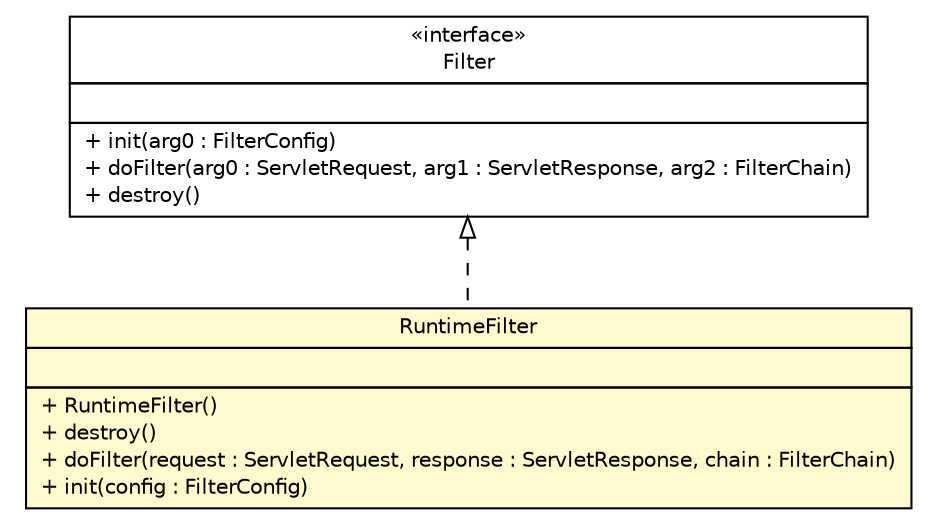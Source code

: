 #!/usr/local/bin/dot
#
# Class diagram 
# Generated by UMLGraph version 5.1 (http://www.umlgraph.org/)
#

digraph G {
	edge [fontname="Helvetica",fontsize=10,labelfontname="Helvetica",labelfontsize=10];
	node [fontname="Helvetica",fontsize=10,shape=plaintext];
	nodesep=0.25;
	ranksep=0.5;
	// com.rexsl.maven.utils.RuntimeFilter
	c516 [label=<<table title="com.rexsl.maven.utils.RuntimeFilter" border="0" cellborder="1" cellspacing="0" cellpadding="2" port="p" bgcolor="lemonChiffon" href="./RuntimeFilter.html">
		<tr><td><table border="0" cellspacing="0" cellpadding="1">
<tr><td align="center" balign="center"> RuntimeFilter </td></tr>
		</table></td></tr>
		<tr><td><table border="0" cellspacing="0" cellpadding="1">
<tr><td align="left" balign="left">  </td></tr>
		</table></td></tr>
		<tr><td><table border="0" cellspacing="0" cellpadding="1">
<tr><td align="left" balign="left"> + RuntimeFilter() </td></tr>
<tr><td align="left" balign="left"> + destroy() </td></tr>
<tr><td align="left" balign="left"> + doFilter(request : ServletRequest, response : ServletResponse, chain : FilterChain) </td></tr>
<tr><td align="left" balign="left"> + init(config : FilterConfig) </td></tr>
		</table></td></tr>
		</table>>, fontname="Helvetica", fontcolor="black", fontsize=10.0];
	//com.rexsl.maven.utils.RuntimeFilter implements javax.servlet.Filter
	c529:p -> c516:p [dir=back,arrowtail=empty,style=dashed];
	// javax.servlet.Filter
	c529 [label=<<table title="javax.servlet.Filter" border="0" cellborder="1" cellspacing="0" cellpadding="2" port="p" href="http://java.sun.com/j2se/1.4.2/docs/api/javax/servlet/Filter.html">
		<tr><td><table border="0" cellspacing="0" cellpadding="1">
<tr><td align="center" balign="center"> &#171;interface&#187; </td></tr>
<tr><td align="center" balign="center"> Filter </td></tr>
		</table></td></tr>
		<tr><td><table border="0" cellspacing="0" cellpadding="1">
<tr><td align="left" balign="left">  </td></tr>
		</table></td></tr>
		<tr><td><table border="0" cellspacing="0" cellpadding="1">
<tr><td align="left" balign="left"> + init(arg0 : FilterConfig) </td></tr>
<tr><td align="left" balign="left"> + doFilter(arg0 : ServletRequest, arg1 : ServletResponse, arg2 : FilterChain) </td></tr>
<tr><td align="left" balign="left"> + destroy() </td></tr>
		</table></td></tr>
		</table>>, fontname="Helvetica", fontcolor="black", fontsize=10.0];
}

